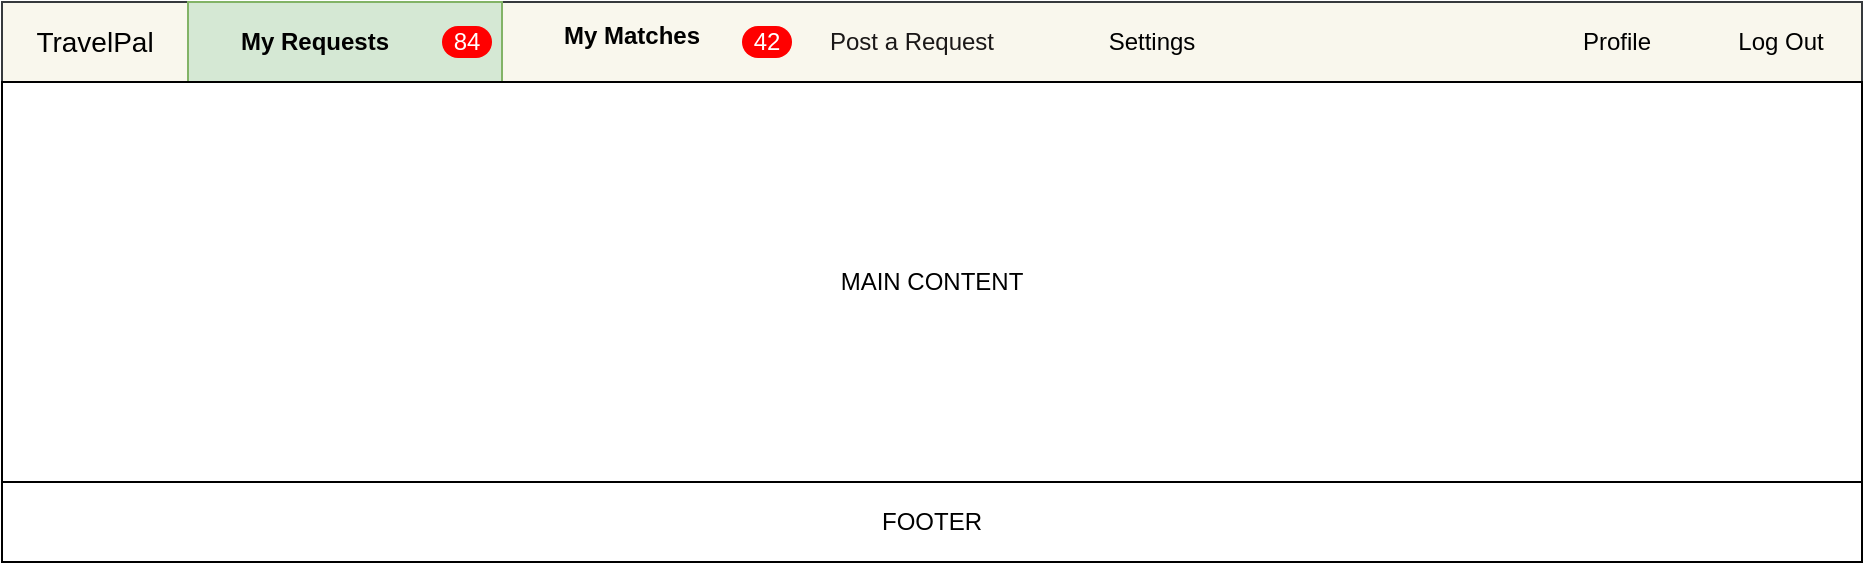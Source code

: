 <mxfile version="26.2.12">
  <diagram name="Page-1" id="pJT4RljTJpim-ON692lh">
    <mxGraphModel dx="1044" dy="527" grid="1" gridSize="10" guides="1" tooltips="1" connect="1" arrows="1" fold="1" page="1" pageScale="1" pageWidth="850" pageHeight="1100" math="0" shadow="0">
      <root>
        <mxCell id="0" />
        <mxCell id="1" parent="0" />
        <mxCell id="wxRQQOIICK3KZ6MthvFe-1" value="" style="html=1;shadow=0;dashed=0;shape=mxgraph.bootstrap.rect;fillColor=#f9f7ed;whiteSpace=wrap;rounded=0;fontSize=12;align=center;strokeColor=#36393d;" parent="1" vertex="1">
          <mxGeometry x="40" y="70" width="930" height="40" as="geometry" />
        </mxCell>
        <mxCell id="wxRQQOIICK3KZ6MthvFe-2" value="TravelPal" style="html=1;shadow=0;dashed=0;fillColor=none;strokeColor=none;shape=mxgraph.bootstrap.rect;fontColor=#000000;fontSize=14;whiteSpace=wrap;" parent="wxRQQOIICK3KZ6MthvFe-1" vertex="1">
          <mxGeometry width="93" height="40" as="geometry" />
        </mxCell>
        <mxCell id="wxRQQOIICK3KZ6MthvFe-3" value="My Requests" style="html=1;shadow=0;dashed=0;shape=mxgraph.bootstrap.rect;fillColor=#d5e8d4;strokeColor=#82b366;spacingRight=30;whiteSpace=wrap;fontColor=#000000;fontStyle=1" parent="wxRQQOIICK3KZ6MthvFe-1" vertex="1">
          <mxGeometry x="93" width="157" height="40" as="geometry" />
        </mxCell>
        <mxCell id="wxRQQOIICK3KZ6MthvFe-4" value="84" style="html=1;shadow=0;dashed=0;shape=mxgraph.bootstrap.rrect;rSize=8;fillColor=#ff0000;strokeColor=none;fontColor=#ffffff;whiteSpace=wrap;" parent="wxRQQOIICK3KZ6MthvFe-3" vertex="1">
          <mxGeometry x="1" y="0.5" width="25" height="16" relative="1" as="geometry">
            <mxPoint x="-30" y="-8" as="offset" />
          </mxGeometry>
        </mxCell>
        <mxCell id="wxRQQOIICK3KZ6MthvFe-5" value="&lt;table&gt;&lt;tbody&gt;&lt;tr&gt;&lt;td class=&quot;max-w-[calc(var(--thread-content-max-width)*2/3)]&quot; data-start=&quot;691&quot; data-end=&quot;722&quot;&gt;&lt;strong data-start=&quot;693&quot; data-end=&quot;707&quot;&gt;My Matches&lt;/strong&gt;&lt;/td&gt;&lt;/tr&gt;&lt;/tbody&gt;&lt;/table&gt;&lt;table&gt;&lt;tbody&gt;&lt;tr&gt;&lt;td class=&quot;max-w-[calc(var(--thread-content-max-width)*2/3)] min-w-[calc(var(--thread-content-max-width)/3)]&quot; data-start=&quot;722&quot; data-end=&quot;793&quot;&gt;&lt;/td&gt;&lt;/tr&gt;&lt;/tbody&gt;&lt;/table&gt;" style="html=1;shadow=0;dashed=0;fillColor=none;strokeColor=none;shape=mxgraph.bootstrap.rect;fontColor=#000000;spacingRight=30;whiteSpace=wrap;" parent="wxRQQOIICK3KZ6MthvFe-1" vertex="1">
          <mxGeometry x="260" width="140" height="40" as="geometry" />
        </mxCell>
        <mxCell id="wxRQQOIICK3KZ6MthvFe-6" value="42" style="html=1;shadow=0;dashed=0;shape=mxgraph.bootstrap.rrect;rSize=8;fillColor=#ff0000;strokeColor=none;fontColor=#ffffff;whiteSpace=wrap;" parent="wxRQQOIICK3KZ6MthvFe-5" vertex="1">
          <mxGeometry x="1" y="0.5" width="25" height="16" relative="1" as="geometry">
            <mxPoint x="-30" y="-8" as="offset" />
          </mxGeometry>
        </mxCell>
        <mxCell id="wxRQQOIICK3KZ6MthvFe-7" value="Post a Request" style="html=1;shadow=0;dashed=0;fillColor=none;strokeColor=none;shape=mxgraph.bootstrap.rect;fontColor=light-dark(#1b1818, #6a6a6a);whiteSpace=wrap;" parent="wxRQQOIICK3KZ6MthvFe-1" vertex="1">
          <mxGeometry x="400" width="110" height="40" as="geometry" />
        </mxCell>
        <mxCell id="wxRQQOIICK3KZ6MthvFe-8" value="Settings" style="html=1;shadow=0;dashed=0;fillColor=none;strokeColor=none;shape=mxgraph.bootstrap.rect;fontColor=#000000;whiteSpace=wrap;" parent="wxRQQOIICK3KZ6MthvFe-1" vertex="1">
          <mxGeometry x="510" width="130" height="40" as="geometry" />
        </mxCell>
        <mxCell id="wxRQQOIICK3KZ6MthvFe-9" value="Profile" style="html=1;shadow=0;dashed=0;fillColor=none;strokeColor=none;shape=mxgraph.bootstrap.rect;fontColor=#000000;whiteSpace=wrap;" parent="wxRQQOIICK3KZ6MthvFe-1" vertex="1">
          <mxGeometry x="767.25" width="81.375" height="40" as="geometry" />
        </mxCell>
        <mxCell id="wxRQQOIICK3KZ6MthvFe-10" value="Log Out" style="html=1;shadow=0;dashed=0;fillColor=none;strokeColor=none;shape=mxgraph.bootstrap.rect;fontColor=#000000;whiteSpace=wrap;" parent="wxRQQOIICK3KZ6MthvFe-1" vertex="1">
          <mxGeometry x="848.625" width="81.375" height="40" as="geometry" />
        </mxCell>
        <mxCell id="wxRQQOIICK3KZ6MthvFe-17" value="" style="html=1;shadow=0;dashed=0;shape=mxgraph.bootstrap.rect;strokeColor=none;fillColor=none;fontColor=#999999;align=left;spacingLeft=5;whiteSpace=wrap;rounded=0;" parent="1" vertex="1">
          <mxGeometry x="40" y="130" width="200" height="20" as="geometry" />
        </mxCell>
        <mxCell id="Mq8Isua11T0VG7UZQ8hR-1" value="" style="rounded=1;whiteSpace=wrap;html=1;" vertex="1" parent="1">
          <mxGeometry x="470" y="250" width="120" height="60" as="geometry" />
        </mxCell>
        <mxCell id="Mq8Isua11T0VG7UZQ8hR-2" value="MAIN CONTENT" style="rounded=0;whiteSpace=wrap;html=1;" vertex="1" parent="1">
          <mxGeometry x="40" y="110" width="930" height="200" as="geometry" />
        </mxCell>
        <mxCell id="Mq8Isua11T0VG7UZQ8hR-14" value="FOOTER" style="rounded=0;whiteSpace=wrap;html=1;" vertex="1" parent="1">
          <mxGeometry x="40" y="310" width="930" height="40" as="geometry" />
        </mxCell>
      </root>
    </mxGraphModel>
  </diagram>
</mxfile>
